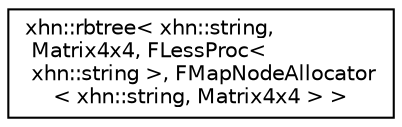 digraph "Graphical Class Hierarchy"
{
  edge [fontname="Helvetica",fontsize="10",labelfontname="Helvetica",labelfontsize="10"];
  node [fontname="Helvetica",fontsize="10",shape=record];
  rankdir="LR";
  Node1 [label="xhn::rbtree\< xhn::string,\l Matrix4x4, FLessProc\<\l xhn::string \>, FMapNodeAllocator\l\< xhn::string, Matrix4x4 \> \>",height=0.2,width=0.4,color="black", fillcolor="white", style="filled",URL="$classxhn_1_1rbtree.html"];
}

